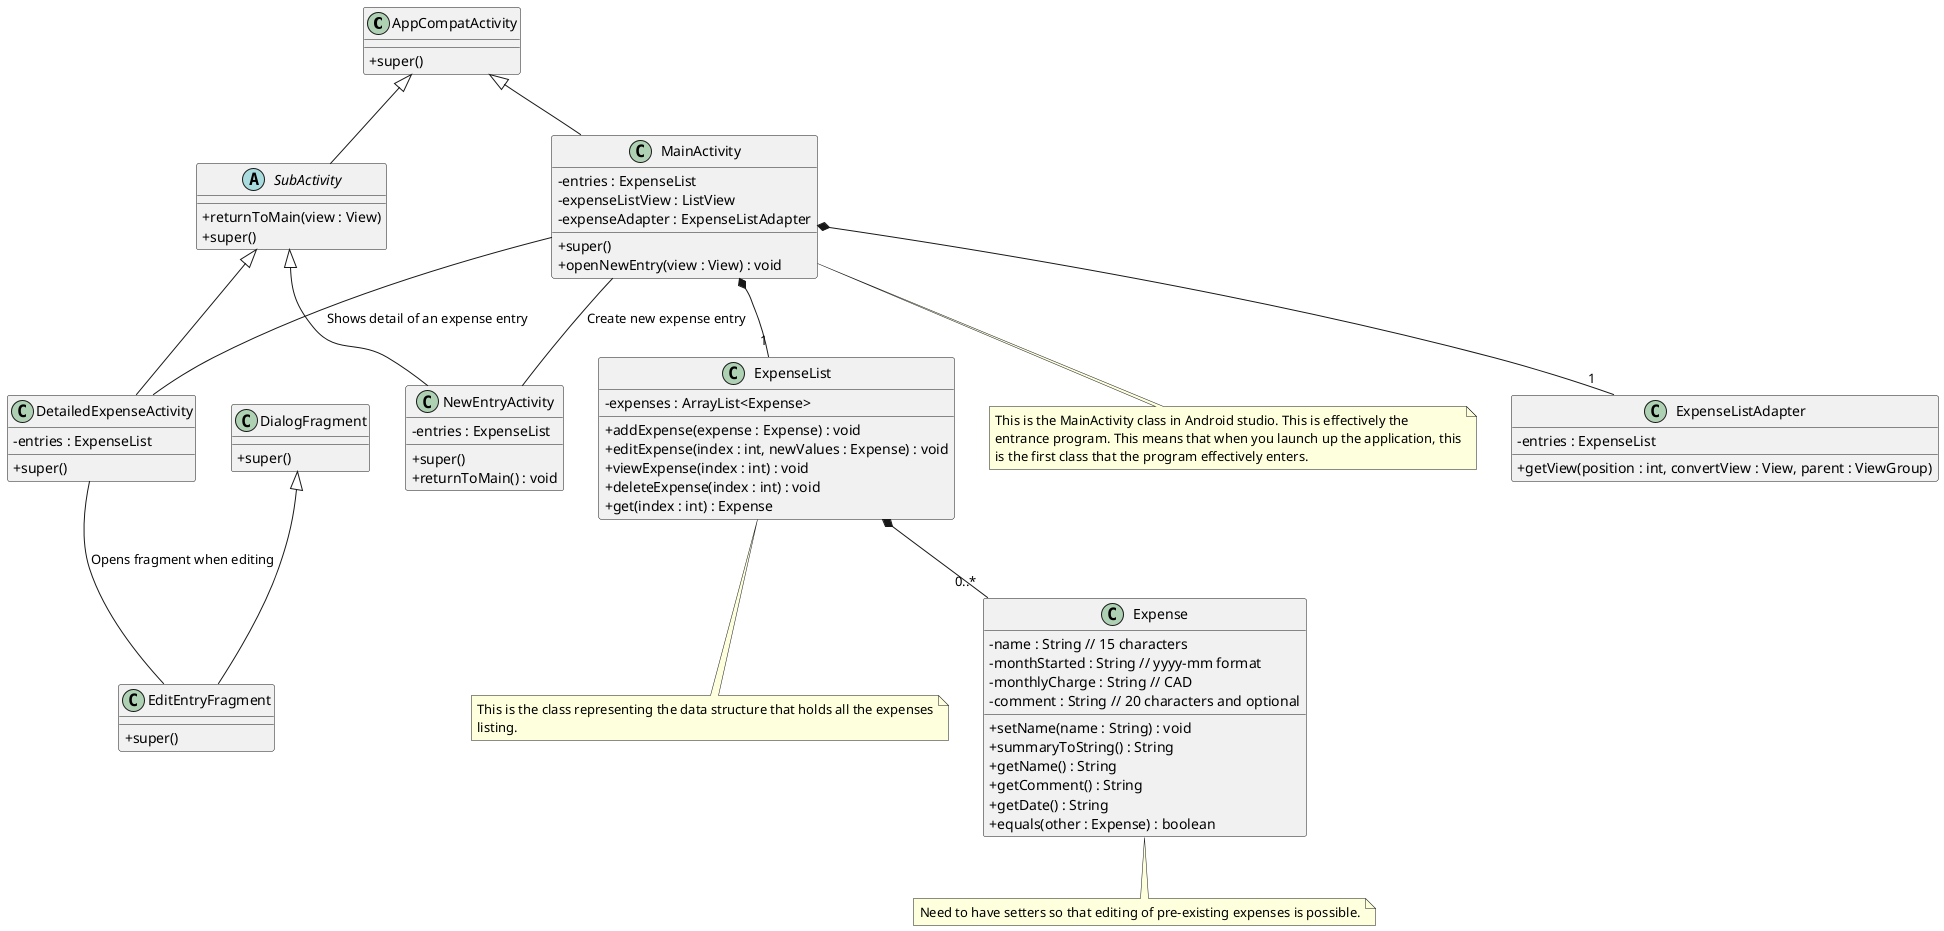 @startuml
  skinparam classAttributeIconSize 0

class AppCompatActivity {
  +super()
}

class DialogFragment {
  +super()
}

abstract class SubActivity {
  +returnToMain(view : View)
  +super()
}

class ExpenseListAdapter{
  - entries : ExpenseList
  + getView(position : int, convertView : View, parent : ViewGroup)
}

class MainActivity {
  - entries : ExpenseList
  - expenseListView : ListView
  - expenseAdapter : ExpenseListAdapter
  + super()
  + openNewEntry(view : View) : void
}

class DetailedExpenseActivity {
  - entries : ExpenseList
  + super()
}

class EditEntryFragment {
  + super()
}

class NewEntryActivity {
  - entries : ExpenseList
  + super()
  + returnToMain() : void
}

class Expense {
  - name : String // 15 characters
  - monthStarted : String // yyyy-mm format
  - monthlyCharge : String // CAD
  - comment : String // 20 characters and optional

  +setName(name : String) : void
  +summaryToString() : String
  +getName() : String
  +getComment() : String
  +getDate() : String
  +equals(other : Expense) : boolean
}

class ExpenseList {
  -expenses : ArrayList<Expense>
  +addExpense(expense : Expense) : void
  +editExpense(index : int, newValues : Expense) : void
  +viewExpense(index : int) : void
  +deleteExpense(index : int) : void
  +get(index : int) : Expense
}

note bottom of ExpenseList
  This is the class representing the data structure that holds all the expenses
  listing.
end note

note bottom of Expense
  Need to have setters so that editing of pre-existing expenses is possible.
end note

note bottom of MainActivity
  This is the MainActivity class in Android studio. This is effectively the
  entrance program. This means that when you launch up the application, this
  is the first class that the program effectively enters.
end note

/' This is the classes that inherit from AppCompatActivity, which is all the
activities '/
AppCompatActivity <|-- MainActivity
AppCompatActivity <|-- SubActivity

/' The classes that extends SubActivity '/
SubActivity <|-- DetailedExpenseActivity
SubActivity <|-- NewEntryActivity

/' The class that inherits from Fragment '/
DialogFragment <|-- EditEntryFragment

/' This is the relationship for the MainActivity '/
MainActivity *-- "1" ExpenseList
MainActivity *-- "1" ExpenseListAdapter

/' For relationships between the activities '/
MainActivity -- NewEntryActivity : "Create new expense entry"
MainActivity -- DetailedExpenseActivity : "Shows detail of an expense entry"
DetailedExpenseActivity -- EditEntryFragment : "Opens fragment when editing"

ExpenseList *-- "0..*" Expense

@enduml
